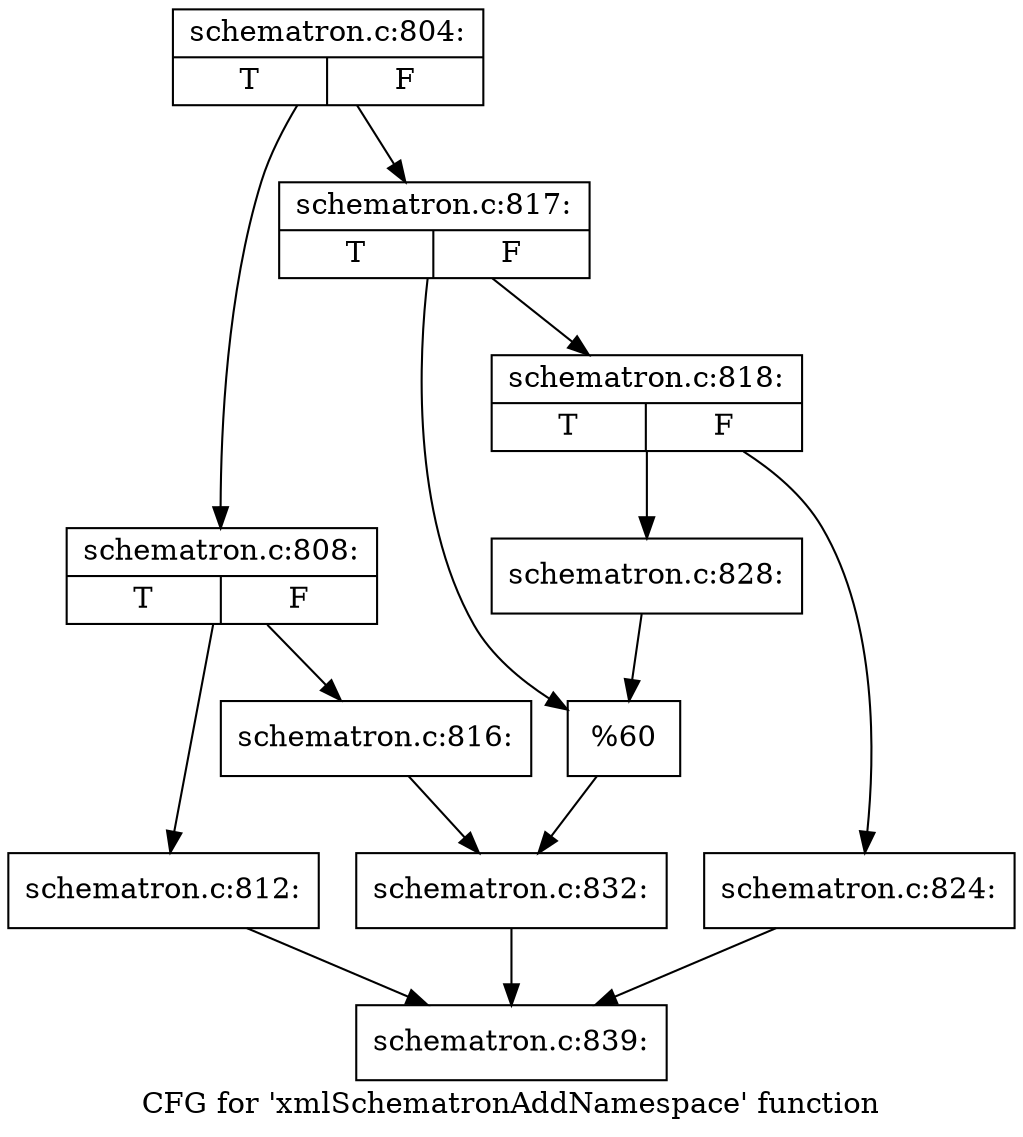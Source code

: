 digraph "CFG for 'xmlSchematronAddNamespace' function" {
	label="CFG for 'xmlSchematronAddNamespace' function";

	Node0x4ca7380 [shape=record,label="{schematron.c:804:|{<s0>T|<s1>F}}"];
	Node0x4ca7380 -> Node0x4ca7280;
	Node0x4ca7380 -> Node0x4ca7fa0;
	Node0x4ca7280 [shape=record,label="{schematron.c:808:|{<s0>T|<s1>F}}"];
	Node0x4ca7280 -> Node0x4ca8660;
	Node0x4ca7280 -> Node0x4c575e0;
	Node0x4ca8660 [shape=record,label="{schematron.c:812:}"];
	Node0x4ca8660 -> Node0x4ca5970;
	Node0x4c575e0 [shape=record,label="{schematron.c:816:}"];
	Node0x4c575e0 -> Node0x4ca72d0;
	Node0x4ca7fa0 [shape=record,label="{schematron.c:817:|{<s0>T|<s1>F}}"];
	Node0x4ca7fa0 -> Node0x4c58190;
	Node0x4ca7fa0 -> Node0x4c581e0;
	Node0x4c58190 [shape=record,label="{schematron.c:818:|{<s0>T|<s1>F}}"];
	Node0x4c58190 -> Node0x4c59630;
	Node0x4c58190 -> Node0x4c59680;
	Node0x4c59630 [shape=record,label="{schematron.c:824:}"];
	Node0x4c59630 -> Node0x4ca5970;
	Node0x4c59680 [shape=record,label="{schematron.c:828:}"];
	Node0x4c59680 -> Node0x4c581e0;
	Node0x4c581e0 [shape=record,label="{%60}"];
	Node0x4c581e0 -> Node0x4ca72d0;
	Node0x4ca72d0 [shape=record,label="{schematron.c:832:}"];
	Node0x4ca72d0 -> Node0x4ca5970;
	Node0x4ca5970 [shape=record,label="{schematron.c:839:}"];
}
